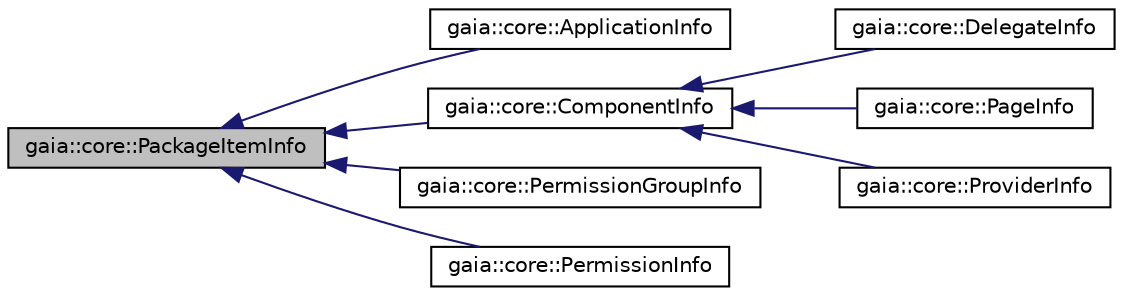 digraph G
{
  edge [fontname="Helvetica",fontsize="10",labelfontname="Helvetica",labelfontsize="10"];
  node [fontname="Helvetica",fontsize="10",shape=record];
  rankdir=LR;
  Node1 [label="gaia::core::PackageItemInfo",height=0.2,width=0.4,color="black", fillcolor="grey75", style="filled" fontcolor="black"];
  Node1 -> Node2 [dir=back,color="midnightblue",fontsize="10",style="solid",fontname="Helvetica"];
  Node2 [label="gaia::core::ApplicationInfo",height=0.2,width=0.4,color="black", fillcolor="white", style="filled",URL="$d0/d33/classgaia_1_1core_1_1_application_info.html",tooltip="Information you can retrieve about a particular application."];
  Node1 -> Node3 [dir=back,color="midnightblue",fontsize="10",style="solid",fontname="Helvetica"];
  Node3 [label="gaia::core::ComponentInfo",height=0.2,width=0.4,color="black", fillcolor="white", style="filled",URL="$d1/dc3/classgaia_1_1core_1_1_component_info.html",tooltip="Base class containing information common to all application components (PageInfo, DelegateInfo)..."];
  Node3 -> Node4 [dir=back,color="midnightblue",fontsize="10",style="solid",fontname="Helvetica"];
  Node4 [label="gaia::core::DelegateInfo",height=0.2,width=0.4,color="black", fillcolor="white", style="filled",URL="$d8/d12/classgaia_1_1core_1_1_delegate_info.html",tooltip="Information you can retrieve about a particular application delegate."];
  Node3 -> Node5 [dir=back,color="midnightblue",fontsize="10",style="solid",fontname="Helvetica"];
  Node5 [label="gaia::core::PageInfo",height=0.2,width=0.4,color="black", fillcolor="white", style="filled",URL="$d3/d16/classgaia_1_1core_1_1_page_info.html",tooltip="Information you can retrieve about a particular application page or receiver."];
  Node3 -> Node6 [dir=back,color="midnightblue",fontsize="10",style="solid",fontname="Helvetica"];
  Node6 [label="gaia::core::ProviderInfo",height=0.2,width=0.4,color="black", fillcolor="white", style="filled",URL="$da/da5/classgaia_1_1core_1_1_provider_info.html",tooltip="Holds information about a specific content provider."];
  Node1 -> Node7 [dir=back,color="midnightblue",fontsize="10",style="solid",fontname="Helvetica"];
  Node7 [label="gaia::core::PermissionGroupInfo",height=0.2,width=0.4,color="black", fillcolor="white", style="filled",URL="$df/d73/classgaia_1_1core_1_1_permission_group_info.html",tooltip="Information you can retrieve about a permission-group."];
  Node1 -> Node8 [dir=back,color="midnightblue",fontsize="10",style="solid",fontname="Helvetica"];
  Node8 [label="gaia::core::PermissionInfo",height=0.2,width=0.4,color="black", fillcolor="white", style="filled",URL="$df/d1d/classgaia_1_1core_1_1_permission_info.html",tooltip="Information you can retrieve about a particular security permission known to the system."];
}
